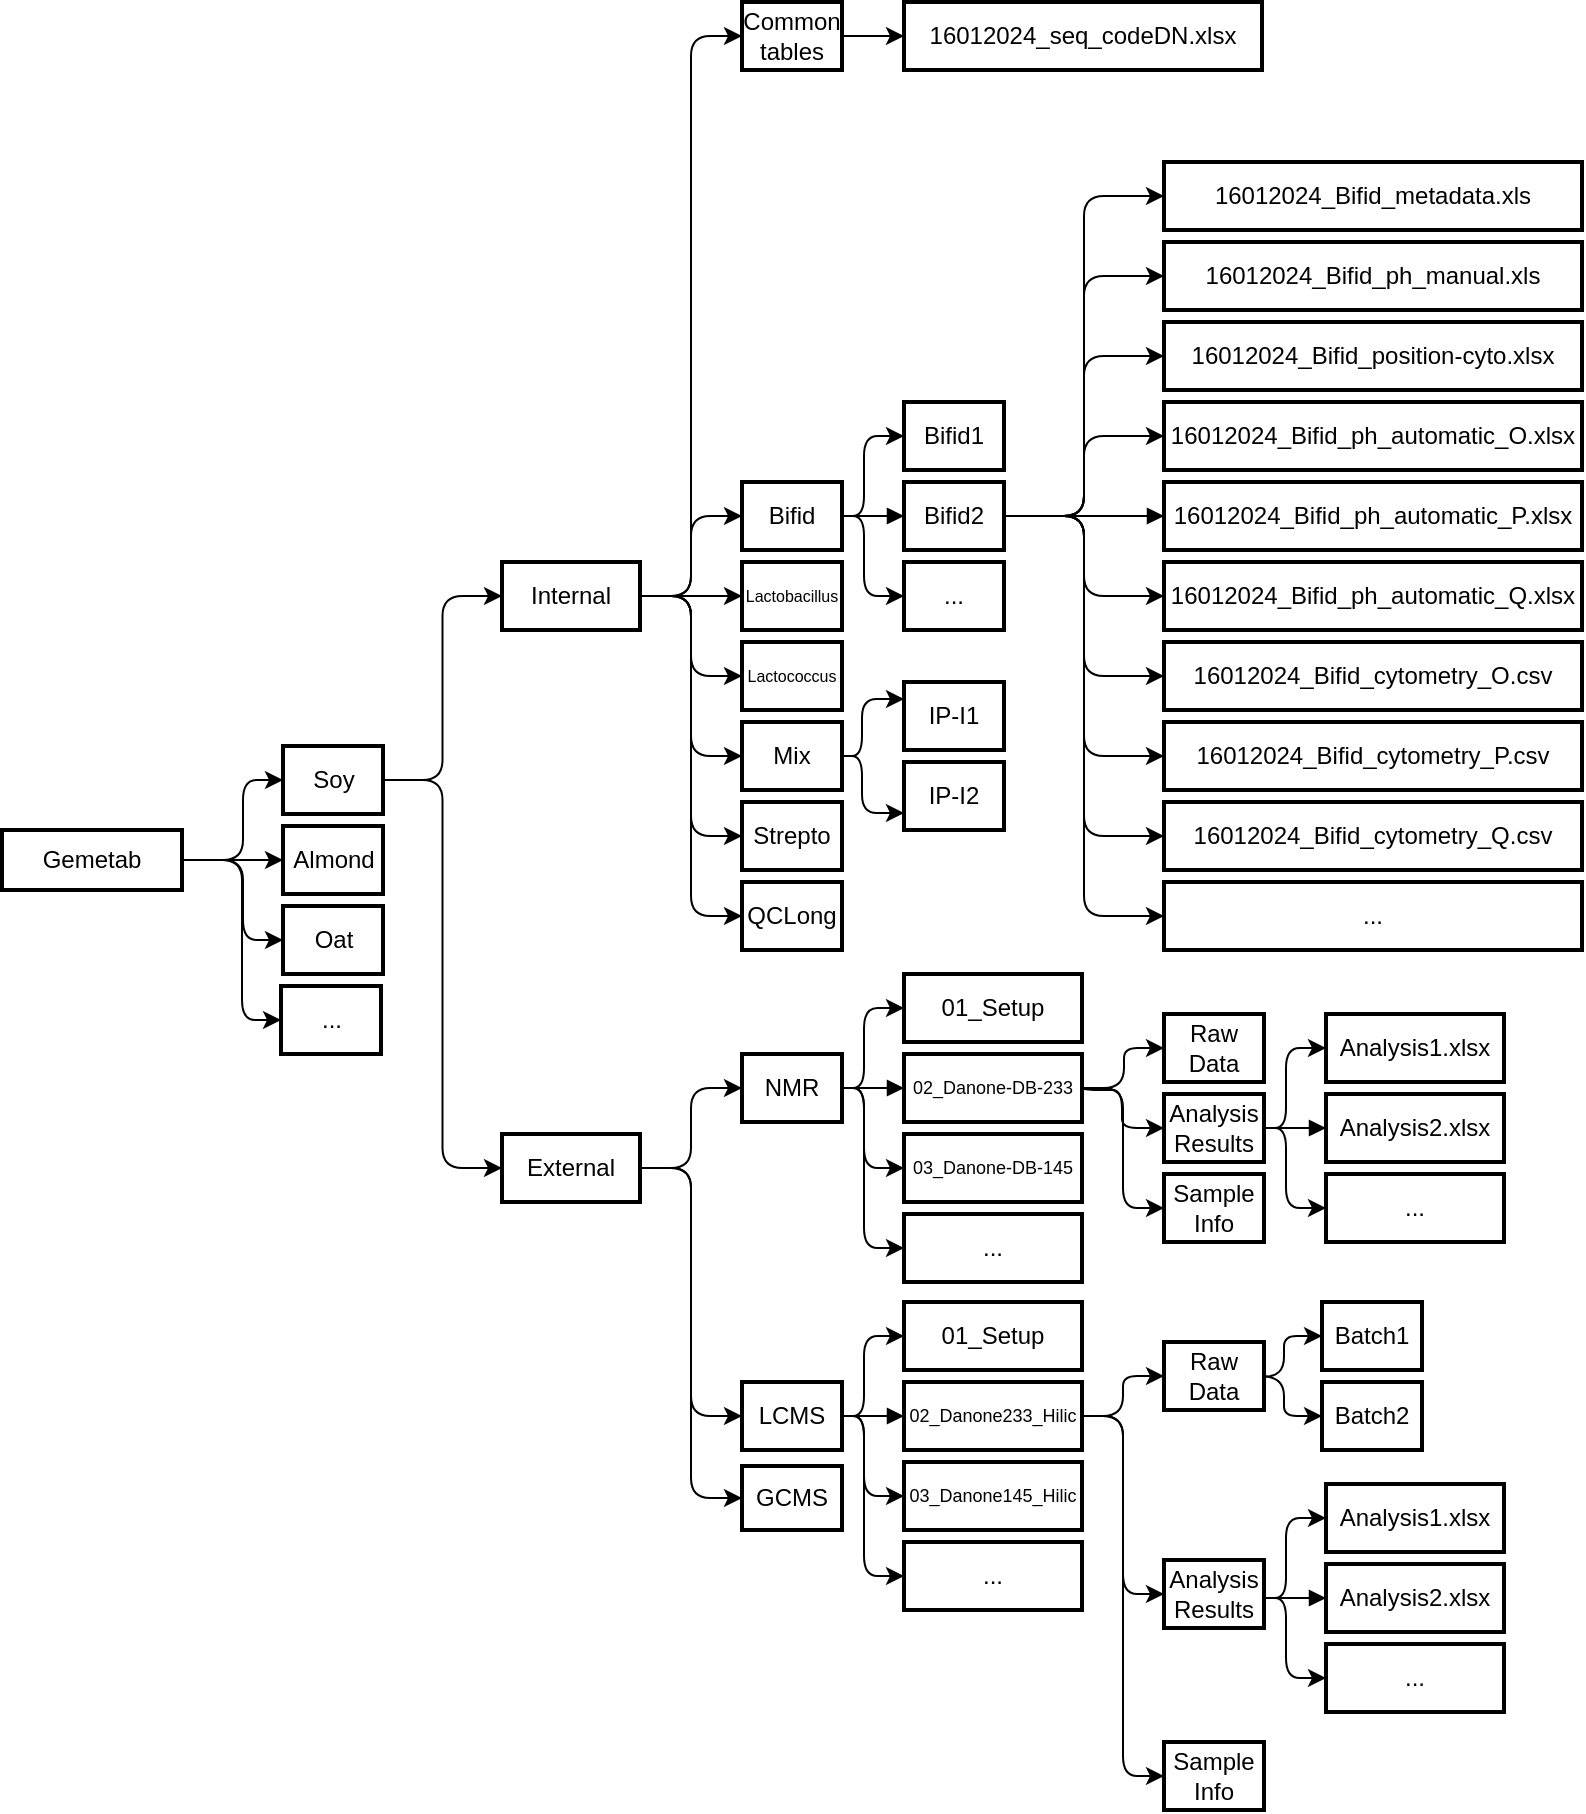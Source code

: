 <mxfile version="22.1.18" type="github">
  <diagram name="Page-1" id="PwfnWvD9wjche3ETHrIq">
    <mxGraphModel dx="2130" dy="1848" grid="1" gridSize="10" guides="1" tooltips="1" connect="1" arrows="1" fold="1" page="1" pageScale="1" pageWidth="827" pageHeight="1169" math="0" shadow="0">
      <root>
        <mxCell id="0" />
        <mxCell id="1" parent="0" />
        <mxCell id="RsjYX8GhMbYGZVRRr3Kg-16" style="edgeStyle=orthogonalEdgeStyle;rounded=1;orthogonalLoop=1;jettySize=auto;html=1;exitX=1;exitY=0.5;exitDx=0;exitDy=0;entryX=0;entryY=0.5;entryDx=0;entryDy=0;curved=0;" parent="1" source="6" target="3" edge="1">
          <mxGeometry relative="1" as="geometry" />
        </mxCell>
        <mxCell id="2" value="Gemetab" style="whiteSpace=wrap;strokeWidth=2;" parent="1" vertex="1">
          <mxGeometry x="-190" y="144" width="90" height="30" as="geometry" />
        </mxCell>
        <mxCell id="RsjYX8GhMbYGZVRRr3Kg-44" style="edgeStyle=orthogonalEdgeStyle;rounded=0;orthogonalLoop=1;jettySize=auto;html=1;exitX=1;exitY=0.5;exitDx=0;exitDy=0;entryX=0;entryY=0.5;entryDx=0;entryDy=0;" parent="1" target="RsjYX8GhMbYGZVRRr3Kg-18" edge="1">
          <mxGeometry relative="1" as="geometry">
            <mxPoint x="-80" y="159" as="sourcePoint" />
          </mxGeometry>
        </mxCell>
        <mxCell id="RsjYX8GhMbYGZVRRr3Kg-49" style="edgeStyle=orthogonalEdgeStyle;rounded=1;orthogonalLoop=1;jettySize=auto;html=1;entryX=0;entryY=0.5;entryDx=0;entryDy=0;curved=0;" parent="1" target="6" edge="1">
          <mxGeometry relative="1" as="geometry">
            <Array as="points">
              <mxPoint x="-69.5" y="159" />
              <mxPoint x="-69.5" y="119" />
            </Array>
            <mxPoint x="-100" y="159" as="sourcePoint" />
          </mxGeometry>
        </mxCell>
        <mxCell id="RsjYX8GhMbYGZVRRr3Kg-51" style="edgeStyle=orthogonalEdgeStyle;rounded=1;orthogonalLoop=1;jettySize=auto;html=1;entryX=0;entryY=0.5;entryDx=0;entryDy=0;curved=0;" parent="1" target="RsjYX8GhMbYGZVRRr3Kg-20" edge="1">
          <mxGeometry relative="1" as="geometry">
            <Array as="points">
              <mxPoint x="-69.5" y="159" />
              <mxPoint x="-69.5" y="199" />
            </Array>
            <mxPoint x="-100" y="159" as="sourcePoint" />
          </mxGeometry>
        </mxCell>
        <mxCell id="RsjYX8GhMbYGZVRRr3Kg-69" style="edgeStyle=orthogonalEdgeStyle;rounded=1;orthogonalLoop=1;jettySize=auto;html=1;exitX=1;exitY=0.5;exitDx=0;exitDy=0;entryX=0;entryY=0.5;entryDx=0;entryDy=0;curved=0;" parent="1" source="2" target="RsjYX8GhMbYGZVRRr3Kg-68" edge="1">
          <mxGeometry relative="1" as="geometry">
            <Array as="points">
              <mxPoint x="-70" y="159" />
              <mxPoint x="-70" y="239" />
            </Array>
            <mxPoint x="-80" y="159" as="sourcePoint" />
          </mxGeometry>
        </mxCell>
        <mxCell id="iCMz9JNVEekBgbVgnfSg-36" style="edgeStyle=orthogonalEdgeStyle;rounded=1;orthogonalLoop=1;jettySize=auto;html=1;exitX=1;exitY=0.5;exitDx=0;exitDy=0;entryX=0;entryY=0.5;entryDx=0;entryDy=0;curved=0;" parent="1" source="3" target="iCMz9JNVEekBgbVgnfSg-35" edge="1">
          <mxGeometry relative="1" as="geometry" />
        </mxCell>
        <mxCell id="iCMz9JNVEekBgbVgnfSg-37" style="edgeStyle=orthogonalEdgeStyle;rounded=1;orthogonalLoop=1;jettySize=auto;html=1;exitX=1;exitY=0.5;exitDx=0;exitDy=0;entryX=0;entryY=0.5;entryDx=0;entryDy=0;curved=0;" parent="1" source="3" target="RsjYX8GhMbYGZVRRr3Kg-28" edge="1">
          <mxGeometry relative="1" as="geometry" />
        </mxCell>
        <mxCell id="iCMz9JNVEekBgbVgnfSg-38" style="edgeStyle=orthogonalEdgeStyle;rounded=0;orthogonalLoop=1;jettySize=auto;html=1;exitX=1;exitY=0.5;exitDx=0;exitDy=0;entryX=0;entryY=0.5;entryDx=0;entryDy=0;" parent="1" source="3" target="RsjYX8GhMbYGZVRRr3Kg-30" edge="1">
          <mxGeometry relative="1" as="geometry" />
        </mxCell>
        <mxCell id="iCMz9JNVEekBgbVgnfSg-39" style="edgeStyle=orthogonalEdgeStyle;rounded=1;orthogonalLoop=1;jettySize=auto;html=1;exitX=1;exitY=0.5;exitDx=0;exitDy=0;entryX=0;entryY=0.5;entryDx=0;entryDy=0;curved=0;" parent="1" source="3" target="RsjYX8GhMbYGZVRRr3Kg-32" edge="1">
          <mxGeometry relative="1" as="geometry" />
        </mxCell>
        <mxCell id="iCMz9JNVEekBgbVgnfSg-40" style="edgeStyle=orthogonalEdgeStyle;rounded=1;orthogonalLoop=1;jettySize=auto;html=1;exitX=1;exitY=0.5;exitDx=0;exitDy=0;entryX=0;entryY=0.5;entryDx=0;entryDy=0;curved=0;" parent="1" source="3" target="RsjYX8GhMbYGZVRRr3Kg-65" edge="1">
          <mxGeometry relative="1" as="geometry" />
        </mxCell>
        <mxCell id="iCMz9JNVEekBgbVgnfSg-41" style="edgeStyle=orthogonalEdgeStyle;rounded=1;orthogonalLoop=1;jettySize=auto;html=1;exitX=1;exitY=0.5;exitDx=0;exitDy=0;entryX=0;entryY=0.5;entryDx=0;entryDy=0;curved=0;" parent="1" source="3" target="iCMz9JNVEekBgbVgnfSg-26" edge="1">
          <mxGeometry relative="1" as="geometry" />
        </mxCell>
        <mxCell id="iCMz9JNVEekBgbVgnfSg-91" style="edgeStyle=orthogonalEdgeStyle;rounded=1;orthogonalLoop=1;jettySize=auto;html=1;exitX=1;exitY=0.5;exitDx=0;exitDy=0;entryX=0;entryY=0.5;entryDx=0;entryDy=0;curved=0;" parent="1" source="3" target="iCMz9JNVEekBgbVgnfSg-90" edge="1">
          <mxGeometry relative="1" as="geometry" />
        </mxCell>
        <mxCell id="3" value="Internal" style="whiteSpace=wrap;strokeWidth=2;" parent="1" vertex="1">
          <mxGeometry x="60" y="10" width="69" height="34" as="geometry" />
        </mxCell>
        <mxCell id="iCMz9JNVEekBgbVgnfSg-42" style="edgeStyle=orthogonalEdgeStyle;rounded=1;orthogonalLoop=1;jettySize=auto;html=1;exitX=1;exitY=0.5;exitDx=0;exitDy=0;entryX=0;entryY=0.5;entryDx=0;entryDy=0;curved=0;" parent="1" source="5" target="RsjYX8GhMbYGZVRRr3Kg-22" edge="1">
          <mxGeometry relative="1" as="geometry" />
        </mxCell>
        <mxCell id="iCMz9JNVEekBgbVgnfSg-43" style="edgeStyle=orthogonalEdgeStyle;rounded=1;orthogonalLoop=1;jettySize=auto;html=1;exitX=1;exitY=0.5;exitDx=0;exitDy=0;entryX=0;entryY=0.5;entryDx=0;entryDy=0;curved=0;" parent="1" source="5" target="RsjYX8GhMbYGZVRRr3Kg-24" edge="1">
          <mxGeometry relative="1" as="geometry" />
        </mxCell>
        <mxCell id="iCMz9JNVEekBgbVgnfSg-44" style="edgeStyle=orthogonalEdgeStyle;rounded=1;orthogonalLoop=1;jettySize=auto;html=1;exitX=1;exitY=0.5;exitDx=0;exitDy=0;entryX=0;entryY=0.5;entryDx=0;entryDy=0;curved=0;" parent="1" source="5" target="RsjYX8GhMbYGZVRRr3Kg-26" edge="1">
          <mxGeometry relative="1" as="geometry" />
        </mxCell>
        <mxCell id="5" value="External" style="whiteSpace=wrap;strokeWidth=2;" parent="1" vertex="1">
          <mxGeometry x="60" y="296" width="69" height="34" as="geometry" />
        </mxCell>
        <mxCell id="6" value="Soy" style="whiteSpace=wrap;strokeWidth=2;" parent="1" vertex="1">
          <mxGeometry x="-49.5" y="102" width="50" height="34" as="geometry" />
        </mxCell>
        <mxCell id="RsjYX8GhMbYGZVRRr3Kg-18" value="Almond" style="whiteSpace=wrap;strokeWidth=2;" parent="1" vertex="1">
          <mxGeometry x="-49.5" y="142" width="50" height="34" as="geometry" />
        </mxCell>
        <mxCell id="RsjYX8GhMbYGZVRRr3Kg-20" value="Oat" style="whiteSpace=wrap;strokeWidth=2;" parent="1" vertex="1">
          <mxGeometry x="-49.5" y="182" width="50" height="34" as="geometry" />
        </mxCell>
        <mxCell id="RsjYX8GhMbYGZVRRr3Kg-60" style="edgeStyle=orthogonalEdgeStyle;rounded=1;orthogonalLoop=1;jettySize=auto;html=1;exitX=1;exitY=0.5;exitDx=0;exitDy=0;entryX=0;entryY=0.5;entryDx=0;entryDy=0;curved=0;" parent="1" source="RsjYX8GhMbYGZVRRr3Kg-22" target="RsjYX8GhMbYGZVRRr3Kg-34" edge="1">
          <mxGeometry relative="1" as="geometry">
            <Array as="points">
              <mxPoint x="241" y="273" />
              <mxPoint x="241" y="233" />
            </Array>
          </mxGeometry>
        </mxCell>
        <mxCell id="RsjYX8GhMbYGZVRRr3Kg-61" style="edgeStyle=orthogonalEdgeStyle;rounded=1;orthogonalLoop=1;jettySize=auto;html=1;exitX=1;exitY=0.5;exitDx=0;exitDy=0;entryX=0;entryY=0.5;entryDx=0;entryDy=0;curved=0;" parent="1" source="RsjYX8GhMbYGZVRRr3Kg-22" target="RsjYX8GhMbYGZVRRr3Kg-38" edge="1">
          <mxGeometry relative="1" as="geometry">
            <Array as="points">
              <mxPoint x="241" y="273" />
              <mxPoint x="241" y="313" />
            </Array>
          </mxGeometry>
        </mxCell>
        <mxCell id="RsjYX8GhMbYGZVRRr3Kg-70" style="edgeStyle=orthogonalEdgeStyle;rounded=1;orthogonalLoop=1;jettySize=auto;html=1;exitX=1;exitY=0.5;exitDx=0;exitDy=0;entryX=0;entryY=0.5;entryDx=0;entryDy=0;curved=0;" parent="1" source="RsjYX8GhMbYGZVRRr3Kg-22" target="RsjYX8GhMbYGZVRRr3Kg-67" edge="1">
          <mxGeometry relative="1" as="geometry">
            <Array as="points">
              <mxPoint x="241" y="273" />
              <mxPoint x="241" y="353" />
            </Array>
          </mxGeometry>
        </mxCell>
        <mxCell id="RsjYX8GhMbYGZVRRr3Kg-22" value="NMR" style="whiteSpace=wrap;strokeWidth=2;" parent="1" vertex="1">
          <mxGeometry x="180" y="256" width="50" height="34" as="geometry" />
        </mxCell>
        <mxCell id="RsjYX8GhMbYGZVRRr3Kg-24" value="LCMS" style="whiteSpace=wrap;strokeWidth=2;" parent="1" vertex="1">
          <mxGeometry x="180" y="420" width="50" height="34" as="geometry" />
        </mxCell>
        <mxCell id="RsjYX8GhMbYGZVRRr3Kg-26" value="GCMS" style="whiteSpace=wrap;strokeWidth=2;" parent="1" vertex="1">
          <mxGeometry x="180" y="462" width="50" height="32" as="geometry" />
        </mxCell>
        <mxCell id="RsjYX8GhMbYGZVRRr3Kg-86" style="edgeStyle=orthogonalEdgeStyle;rounded=1;orthogonalLoop=1;jettySize=auto;html=1;exitX=1;exitY=0.5;exitDx=0;exitDy=0;entryX=0;entryY=0.5;entryDx=0;entryDy=0;strokeColor=none;curved=0;" parent="1" target="RsjYX8GhMbYGZVRRr3Kg-81" edge="1">
          <mxGeometry relative="1" as="geometry">
            <mxPoint x="351" y="-13.0" as="sourcePoint" />
          </mxGeometry>
        </mxCell>
        <mxCell id="RsjYX8GhMbYGZVRRr3Kg-28" value="Bifid" style="whiteSpace=wrap;strokeWidth=2;" parent="1" vertex="1">
          <mxGeometry x="180" y="-30" width="50" height="34" as="geometry" />
        </mxCell>
        <mxCell id="RsjYX8GhMbYGZVRRr3Kg-30" value="Lactobacillus" style="whiteSpace=wrap;strokeWidth=2;fontSize=8;" parent="1" vertex="1">
          <mxGeometry x="180" y="10" width="50" height="34" as="geometry" />
        </mxCell>
        <mxCell id="RsjYX8GhMbYGZVRRr3Kg-32" value="Lactococcus" style="whiteSpace=wrap;strokeWidth=2;fontSize=8;" parent="1" vertex="1">
          <mxGeometry x="180" y="50" width="50" height="34" as="geometry" />
        </mxCell>
        <mxCell id="RsjYX8GhMbYGZVRRr3Kg-34" value="01_Setup" style="whiteSpace=wrap;strokeWidth=2;" parent="1" vertex="1">
          <mxGeometry x="261" y="216" width="89" height="34" as="geometry" />
        </mxCell>
        <mxCell id="RsjYX8GhMbYGZVRRr3Kg-42" value="" style="edgeStyle=orthogonalEdgeStyle;rounded=1;orthogonalLoop=1;jettySize=auto;html=1;curved=0;entryX=0;entryY=0.5;entryDx=0;entryDy=0;" parent="1" target="RsjYX8GhMbYGZVRRr3Kg-41" edge="1">
          <mxGeometry relative="1" as="geometry">
            <mxPoint x="351" y="273" as="sourcePoint" />
            <Array as="points">
              <mxPoint x="351" y="274" />
              <mxPoint x="370" y="274" />
              <mxPoint x="370" y="293" />
            </Array>
          </mxGeometry>
        </mxCell>
        <mxCell id="JgTD4qtHZGYAPHA2SBLt-7" style="edgeStyle=orthogonalEdgeStyle;rounded=1;orthogonalLoop=1;jettySize=auto;html=1;exitX=1;exitY=0.5;exitDx=0;exitDy=0;entryX=0;entryY=0.5;entryDx=0;entryDy=0;curved=0;" edge="1" parent="1" source="RsjYX8GhMbYGZVRRr3Kg-36" target="JgTD4qtHZGYAPHA2SBLt-6">
          <mxGeometry relative="1" as="geometry" />
        </mxCell>
        <mxCell id="RsjYX8GhMbYGZVRRr3Kg-36" value="02_Danone-DB-233" style="whiteSpace=wrap;strokeWidth=2;fontSize=9;" parent="1" vertex="1">
          <mxGeometry x="261" y="256" width="89" height="34" as="geometry" />
        </mxCell>
        <mxCell id="RsjYX8GhMbYGZVRRr3Kg-37" value="" style="curved=0;startArrow=none;endArrow=block;entryX=0;entryY=0.5;entryDx=0;entryDy=0;rounded=1;" parent="1" target="RsjYX8GhMbYGZVRRr3Kg-36" edge="1">
          <mxGeometry relative="1" as="geometry">
            <Array as="points" />
            <mxPoint x="231" y="273" as="sourcePoint" />
            <mxPoint x="271" y="283" as="targetPoint" />
          </mxGeometry>
        </mxCell>
        <mxCell id="RsjYX8GhMbYGZVRRr3Kg-38" value="03_Danone-DB-145" style="whiteSpace=wrap;strokeWidth=2;fontSize=9;" parent="1" vertex="1">
          <mxGeometry x="261" y="296" width="89" height="34" as="geometry" />
        </mxCell>
        <mxCell id="RsjYX8GhMbYGZVRRr3Kg-40" value="Raw Data" style="whiteSpace=wrap;strokeWidth=2;" parent="1" vertex="1">
          <mxGeometry x="391" y="236" width="50" height="34" as="geometry" />
        </mxCell>
        <mxCell id="RsjYX8GhMbYGZVRRr3Kg-41" value="Analysis Results" style="whiteSpace=wrap;strokeWidth=2;" parent="1" vertex="1">
          <mxGeometry x="391" y="276" width="50" height="34" as="geometry" />
        </mxCell>
        <mxCell id="RsjYX8GhMbYGZVRRr3Kg-43" value="" style="edgeStyle=orthogonalEdgeStyle;rounded=1;orthogonalLoop=1;jettySize=auto;html=1;exitX=1;exitY=0.5;exitDx=0;exitDy=0;entryX=0;entryY=0.5;entryDx=0;entryDy=0;curved=0;" parent="1" target="RsjYX8GhMbYGZVRRr3Kg-40" edge="1">
          <mxGeometry relative="1" as="geometry">
            <mxPoint x="351" y="273" as="sourcePoint" />
            <mxPoint x="391" y="303" as="targetPoint" />
            <Array as="points">
              <mxPoint x="371" y="273" />
              <mxPoint x="371" y="253" />
            </Array>
          </mxGeometry>
        </mxCell>
        <mxCell id="iCMz9JNVEekBgbVgnfSg-29" style="edgeStyle=orthogonalEdgeStyle;rounded=1;orthogonalLoop=1;jettySize=auto;html=1;exitX=1;exitY=0.5;exitDx=0;exitDy=0;entryX=0;entryY=0.25;entryDx=0;entryDy=0;curved=0;" parent="1" source="RsjYX8GhMbYGZVRRr3Kg-65" target="iCMz9JNVEekBgbVgnfSg-23" edge="1">
          <mxGeometry relative="1" as="geometry">
            <Array as="points">
              <mxPoint x="240" y="107" />
              <mxPoint x="240" y="78" />
            </Array>
          </mxGeometry>
        </mxCell>
        <mxCell id="iCMz9JNVEekBgbVgnfSg-30" style="edgeStyle=orthogonalEdgeStyle;rounded=1;orthogonalLoop=1;jettySize=auto;html=1;exitX=1;exitY=0.5;exitDx=0;exitDy=0;entryX=0;entryY=0.75;entryDx=0;entryDy=0;curved=0;" parent="1" source="RsjYX8GhMbYGZVRRr3Kg-65" target="iCMz9JNVEekBgbVgnfSg-24" edge="1">
          <mxGeometry relative="1" as="geometry">
            <Array as="points">
              <mxPoint x="240" y="107" />
              <mxPoint x="240" y="136" />
            </Array>
          </mxGeometry>
        </mxCell>
        <mxCell id="RsjYX8GhMbYGZVRRr3Kg-65" value="Mix" style="whiteSpace=wrap;strokeWidth=2;" parent="1" vertex="1">
          <mxGeometry x="180" y="90" width="50" height="34" as="geometry" />
        </mxCell>
        <mxCell id="RsjYX8GhMbYGZVRRr3Kg-67" value="..." style="whiteSpace=wrap;strokeWidth=2;" parent="1" vertex="1">
          <mxGeometry x="261" y="336" width="89" height="34" as="geometry" />
        </mxCell>
        <mxCell id="RsjYX8GhMbYGZVRRr3Kg-68" value="..." style="whiteSpace=wrap;strokeWidth=2;" parent="1" vertex="1">
          <mxGeometry x="-50.5" y="222" width="50" height="34" as="geometry" />
        </mxCell>
        <mxCell id="RsjYX8GhMbYGZVRRr3Kg-74" value="16012024_Bifid_ph_automatic_O.xlsx" style="whiteSpace=wrap;strokeWidth=2;" parent="1" vertex="1">
          <mxGeometry x="391" y="-70" width="209" height="34" as="geometry" />
        </mxCell>
        <mxCell id="RsjYX8GhMbYGZVRRr3Kg-75" value="16012024_Bifid_ph_automatic_P.xlsx" style="whiteSpace=wrap;strokeWidth=2;" parent="1" vertex="1">
          <mxGeometry x="391" y="-30" width="209" height="34" as="geometry" />
        </mxCell>
        <mxCell id="RsjYX8GhMbYGZVRRr3Kg-76" value="" style="curved=0;startArrow=none;endArrow=block;entryX=0;entryY=0.5;entryDx=0;entryDy=0;rounded=1;exitX=1;exitY=0.5;exitDx=0;exitDy=0;" parent="1" source="iCMz9JNVEekBgbVgnfSg-9" target="RsjYX8GhMbYGZVRRr3Kg-75" edge="1">
          <mxGeometry relative="1" as="geometry">
            <Array as="points" />
            <mxPoint x="351" y="-13" as="sourcePoint" />
            <mxPoint x="391" y="-3" as="targetPoint" />
          </mxGeometry>
        </mxCell>
        <mxCell id="RsjYX8GhMbYGZVRRr3Kg-77" value="16012024_Bifid_ph_automatic_Q.xlsx" style="whiteSpace=wrap;strokeWidth=2;" parent="1" vertex="1">
          <mxGeometry x="391" y="10" width="209" height="34" as="geometry" />
        </mxCell>
        <mxCell id="RsjYX8GhMbYGZVRRr3Kg-78" value="16012024_Bifid_cytometry_O.csv" style="whiteSpace=wrap;strokeWidth=2;" parent="1" vertex="1">
          <mxGeometry x="391" y="50" width="209" height="34" as="geometry" />
        </mxCell>
        <mxCell id="RsjYX8GhMbYGZVRRr3Kg-79" value="16012024_Bifid_ph_manual.xls" style="whiteSpace=wrap;strokeWidth=2;" parent="1" vertex="1">
          <mxGeometry x="391" y="-150" width="209" height="34" as="geometry" />
        </mxCell>
        <mxCell id="RsjYX8GhMbYGZVRRr3Kg-80" value="16012024_seq_codeDN.xlsx" style="whiteSpace=wrap;strokeWidth=2;" parent="1" vertex="1">
          <mxGeometry x="261" y="-270" width="179" height="34" as="geometry" />
        </mxCell>
        <mxCell id="RsjYX8GhMbYGZVRRr3Kg-81" value="16012024_Bifid_position-cyto.xlsx" style="whiteSpace=wrap;strokeWidth=2;" parent="1" vertex="1">
          <mxGeometry x="391" y="-110" width="209" height="34" as="geometry" />
        </mxCell>
        <mxCell id="RsjYX8GhMbYGZVRRr3Kg-82" value="16012024_Bifid_cytometry_Q.csv" style="whiteSpace=wrap;strokeWidth=2;" parent="1" vertex="1">
          <mxGeometry x="391" y="130" width="209" height="34" as="geometry" />
        </mxCell>
        <mxCell id="RsjYX8GhMbYGZVRRr3Kg-83" value="16012024_Bifid_cytometry_P.csv" style="whiteSpace=wrap;strokeWidth=2;" parent="1" vertex="1">
          <mxGeometry x="391" y="90" width="209" height="34" as="geometry" />
        </mxCell>
        <mxCell id="RsjYX8GhMbYGZVRRr3Kg-90" value="16012024_Bifid_metadata.xls" style="whiteSpace=wrap;strokeWidth=2;" parent="1" vertex="1">
          <mxGeometry x="391" y="-190" width="209" height="34" as="geometry" />
        </mxCell>
        <mxCell id="RsjYX8GhMbYGZVRRr3Kg-91" value="..." style="whiteSpace=wrap;strokeWidth=2;" parent="1" vertex="1">
          <mxGeometry x="391" y="170" width="209" height="34" as="geometry" />
        </mxCell>
        <mxCell id="iCMz9JNVEekBgbVgnfSg-6" style="edgeStyle=orthogonalEdgeStyle;rounded=1;orthogonalLoop=1;jettySize=auto;html=1;exitX=1;exitY=0.5;exitDx=0;exitDy=0;entryX=0;entryY=0.5;entryDx=0;entryDy=0;curved=0;" parent="1" target="iCMz9JNVEekBgbVgnfSg-8" edge="1">
          <mxGeometry relative="1" as="geometry">
            <mxPoint x="230" y="-13" as="sourcePoint" />
            <Array as="points">
              <mxPoint x="241" y="-13" />
              <mxPoint x="241" y="-53" />
            </Array>
          </mxGeometry>
        </mxCell>
        <mxCell id="iCMz9JNVEekBgbVgnfSg-7" style="edgeStyle=orthogonalEdgeStyle;rounded=1;orthogonalLoop=1;jettySize=auto;html=1;exitX=1;exitY=0.5;exitDx=0;exitDy=0;entryX=0;entryY=0.5;entryDx=0;entryDy=0;curved=0;" parent="1" target="iCMz9JNVEekBgbVgnfSg-11" edge="1">
          <mxGeometry relative="1" as="geometry">
            <mxPoint x="230" y="-13" as="sourcePoint" />
            <Array as="points">
              <mxPoint x="241" y="-13" />
              <mxPoint x="241" y="27" />
            </Array>
          </mxGeometry>
        </mxCell>
        <mxCell id="iCMz9JNVEekBgbVgnfSg-8" value="Bifid1" style="whiteSpace=wrap;strokeWidth=2;" parent="1" vertex="1">
          <mxGeometry x="261" y="-70" width="50" height="34" as="geometry" />
        </mxCell>
        <mxCell id="iCMz9JNVEekBgbVgnfSg-76" style="edgeStyle=orthogonalEdgeStyle;rounded=1;orthogonalLoop=1;jettySize=auto;html=1;exitX=1;exitY=0.5;exitDx=0;exitDy=0;entryX=0;entryY=0.5;entryDx=0;entryDy=0;curved=0;" parent="1" source="iCMz9JNVEekBgbVgnfSg-9" target="RsjYX8GhMbYGZVRRr3Kg-79" edge="1">
          <mxGeometry relative="1" as="geometry" />
        </mxCell>
        <mxCell id="iCMz9JNVEekBgbVgnfSg-77" style="edgeStyle=orthogonalEdgeStyle;rounded=1;orthogonalLoop=1;jettySize=auto;html=1;exitX=1;exitY=0.5;exitDx=0;exitDy=0;entryX=0;entryY=0.5;entryDx=0;entryDy=0;curved=0;" parent="1" source="iCMz9JNVEekBgbVgnfSg-9" target="RsjYX8GhMbYGZVRRr3Kg-90" edge="1">
          <mxGeometry relative="1" as="geometry" />
        </mxCell>
        <mxCell id="iCMz9JNVEekBgbVgnfSg-80" style="edgeStyle=orthogonalEdgeStyle;rounded=1;orthogonalLoop=1;jettySize=auto;html=1;exitX=1;exitY=0.5;exitDx=0;exitDy=0;entryX=0;entryY=0.5;entryDx=0;entryDy=0;curved=0;" parent="1" source="iCMz9JNVEekBgbVgnfSg-9" target="RsjYX8GhMbYGZVRRr3Kg-74" edge="1">
          <mxGeometry relative="1" as="geometry" />
        </mxCell>
        <mxCell id="iCMz9JNVEekBgbVgnfSg-81" style="edgeStyle=orthogonalEdgeStyle;rounded=1;orthogonalLoop=1;jettySize=auto;html=1;exitX=1;exitY=0.5;exitDx=0;exitDy=0;entryX=0;entryY=0.5;entryDx=0;entryDy=0;curved=0;" parent="1" source="iCMz9JNVEekBgbVgnfSg-9" target="RsjYX8GhMbYGZVRRr3Kg-77" edge="1">
          <mxGeometry relative="1" as="geometry" />
        </mxCell>
        <mxCell id="iCMz9JNVEekBgbVgnfSg-82" style="edgeStyle=orthogonalEdgeStyle;rounded=1;orthogonalLoop=1;jettySize=auto;html=1;exitX=1;exitY=0.5;exitDx=0;exitDy=0;entryX=0;entryY=0.5;entryDx=0;entryDy=0;curved=0;" parent="1" source="iCMz9JNVEekBgbVgnfSg-9" target="RsjYX8GhMbYGZVRRr3Kg-78" edge="1">
          <mxGeometry relative="1" as="geometry" />
        </mxCell>
        <mxCell id="iCMz9JNVEekBgbVgnfSg-83" style="edgeStyle=orthogonalEdgeStyle;rounded=1;orthogonalLoop=1;jettySize=auto;html=1;exitX=1;exitY=0.5;exitDx=0;exitDy=0;entryX=0;entryY=0.5;entryDx=0;entryDy=0;curved=0;" parent="1" source="iCMz9JNVEekBgbVgnfSg-9" target="RsjYX8GhMbYGZVRRr3Kg-83" edge="1">
          <mxGeometry relative="1" as="geometry" />
        </mxCell>
        <mxCell id="iCMz9JNVEekBgbVgnfSg-84" style="edgeStyle=orthogonalEdgeStyle;rounded=1;orthogonalLoop=1;jettySize=auto;html=1;exitX=1;exitY=0.5;exitDx=0;exitDy=0;entryX=0;entryY=0.5;entryDx=0;entryDy=0;curved=0;" parent="1" source="iCMz9JNVEekBgbVgnfSg-9" target="RsjYX8GhMbYGZVRRr3Kg-82" edge="1">
          <mxGeometry relative="1" as="geometry" />
        </mxCell>
        <mxCell id="iCMz9JNVEekBgbVgnfSg-85" style="edgeStyle=orthogonalEdgeStyle;rounded=1;orthogonalLoop=1;jettySize=auto;html=1;exitX=1;exitY=0.5;exitDx=0;exitDy=0;entryX=0;entryY=0.5;entryDx=0;entryDy=0;curved=0;" parent="1" source="iCMz9JNVEekBgbVgnfSg-9" target="RsjYX8GhMbYGZVRRr3Kg-91" edge="1">
          <mxGeometry relative="1" as="geometry" />
        </mxCell>
        <mxCell id="iCMz9JNVEekBgbVgnfSg-9" value="Bifid2" style="whiteSpace=wrap;strokeWidth=2;" parent="1" vertex="1">
          <mxGeometry x="261" y="-30" width="50" height="34" as="geometry" />
        </mxCell>
        <mxCell id="iCMz9JNVEekBgbVgnfSg-10" value="" style="curved=0;startArrow=none;endArrow=block;entryX=0;entryY=0.5;entryDx=0;entryDy=0;rounded=1;" parent="1" target="iCMz9JNVEekBgbVgnfSg-9" edge="1">
          <mxGeometry relative="1" as="geometry">
            <Array as="points" />
            <mxPoint x="231" y="-13" as="sourcePoint" />
            <mxPoint x="271" y="-3" as="targetPoint" />
          </mxGeometry>
        </mxCell>
        <mxCell id="iCMz9JNVEekBgbVgnfSg-11" value="..." style="whiteSpace=wrap;strokeWidth=2;" parent="1" vertex="1">
          <mxGeometry x="261" y="10" width="50" height="34" as="geometry" />
        </mxCell>
        <mxCell id="iCMz9JNVEekBgbVgnfSg-12" style="edgeStyle=orthogonalEdgeStyle;rounded=1;orthogonalLoop=1;jettySize=auto;html=1;exitX=1;exitY=0.5;exitDx=0;exitDy=0;entryX=0;entryY=0.5;entryDx=0;entryDy=0;curved=0;" parent="1" target="iCMz9JNVEekBgbVgnfSg-14" edge="1">
          <mxGeometry relative="1" as="geometry">
            <mxPoint x="441" y="293" as="sourcePoint" />
            <Array as="points">
              <mxPoint x="452" y="293" />
              <mxPoint x="452" y="253" />
            </Array>
          </mxGeometry>
        </mxCell>
        <mxCell id="iCMz9JNVEekBgbVgnfSg-13" style="edgeStyle=orthogonalEdgeStyle;rounded=1;orthogonalLoop=1;jettySize=auto;html=1;exitX=1;exitY=0.5;exitDx=0;exitDy=0;entryX=0;entryY=0.5;entryDx=0;entryDy=0;curved=0;" parent="1" target="iCMz9JNVEekBgbVgnfSg-17" edge="1">
          <mxGeometry relative="1" as="geometry">
            <mxPoint x="441" y="293" as="sourcePoint" />
            <Array as="points">
              <mxPoint x="452" y="293" />
              <mxPoint x="452" y="333" />
            </Array>
          </mxGeometry>
        </mxCell>
        <mxCell id="iCMz9JNVEekBgbVgnfSg-14" value="Analysis1.xlsx" style="whiteSpace=wrap;strokeWidth=2;" parent="1" vertex="1">
          <mxGeometry x="472" y="236" width="89" height="34" as="geometry" />
        </mxCell>
        <mxCell id="iCMz9JNVEekBgbVgnfSg-15" value="Analysis2.xlsx" style="whiteSpace=wrap;strokeWidth=2;" parent="1" vertex="1">
          <mxGeometry x="472" y="276" width="89" height="34" as="geometry" />
        </mxCell>
        <mxCell id="iCMz9JNVEekBgbVgnfSg-16" value="" style="curved=0;startArrow=none;endArrow=block;entryX=0;entryY=0.5;entryDx=0;entryDy=0;rounded=1;" parent="1" target="iCMz9JNVEekBgbVgnfSg-15" edge="1">
          <mxGeometry relative="1" as="geometry">
            <Array as="points" />
            <mxPoint x="442" y="293" as="sourcePoint" />
            <mxPoint x="482" y="303" as="targetPoint" />
          </mxGeometry>
        </mxCell>
        <mxCell id="iCMz9JNVEekBgbVgnfSg-17" value="..." style="whiteSpace=wrap;strokeWidth=2;" parent="1" vertex="1">
          <mxGeometry x="472" y="316" width="89" height="34" as="geometry" />
        </mxCell>
        <mxCell id="iCMz9JNVEekBgbVgnfSg-23" value="IP-I1" style="whiteSpace=wrap;strokeWidth=2;" parent="1" vertex="1">
          <mxGeometry x="261" y="70" width="50" height="34" as="geometry" />
        </mxCell>
        <mxCell id="iCMz9JNVEekBgbVgnfSg-24" value="IP-I2" style="whiteSpace=wrap;strokeWidth=2;" parent="1" vertex="1">
          <mxGeometry x="261" y="110" width="50" height="34" as="geometry" />
        </mxCell>
        <mxCell id="iCMz9JNVEekBgbVgnfSg-26" value="QCLong" style="whiteSpace=wrap;strokeWidth=2;" parent="1" vertex="1">
          <mxGeometry x="180" y="170" width="50" height="34" as="geometry" />
        </mxCell>
        <mxCell id="iCMz9JNVEekBgbVgnfSg-33" style="edgeStyle=orthogonalEdgeStyle;rounded=1;orthogonalLoop=1;jettySize=auto;html=1;exitX=1;exitY=0.5;exitDx=0;exitDy=0;curved=0;entryX=0;entryY=0.5;entryDx=0;entryDy=0;" parent="1" source="6" target="5" edge="1">
          <mxGeometry relative="1" as="geometry">
            <mxPoint x="11" y="129" as="sourcePoint" />
            <mxPoint x="90" y="258" as="targetPoint" />
          </mxGeometry>
        </mxCell>
        <mxCell id="iCMz9JNVEekBgbVgnfSg-35" value="Strepto" style="whiteSpace=wrap;strokeWidth=2;fontSize=12;" parent="1" vertex="1">
          <mxGeometry x="180" y="130" width="50" height="34" as="geometry" />
        </mxCell>
        <mxCell id="iCMz9JNVEekBgbVgnfSg-45" style="edgeStyle=orthogonalEdgeStyle;rounded=1;orthogonalLoop=1;jettySize=auto;html=1;exitX=1;exitY=0.5;exitDx=0;exitDy=0;entryX=0;entryY=0.5;entryDx=0;entryDy=0;curved=0;" parent="1" target="iCMz9JNVEekBgbVgnfSg-48" edge="1">
          <mxGeometry relative="1" as="geometry">
            <Array as="points">
              <mxPoint x="241" y="437" />
              <mxPoint x="241" y="397" />
            </Array>
            <mxPoint x="230" y="437" as="sourcePoint" />
          </mxGeometry>
        </mxCell>
        <mxCell id="iCMz9JNVEekBgbVgnfSg-46" style="edgeStyle=orthogonalEdgeStyle;rounded=1;orthogonalLoop=1;jettySize=auto;html=1;exitX=1;exitY=0.5;exitDx=0;exitDy=0;entryX=0;entryY=0.5;entryDx=0;entryDy=0;curved=0;" parent="1" target="iCMz9JNVEekBgbVgnfSg-51" edge="1">
          <mxGeometry relative="1" as="geometry">
            <Array as="points">
              <mxPoint x="241" y="437" />
              <mxPoint x="241" y="477" />
            </Array>
            <mxPoint x="230" y="437" as="sourcePoint" />
          </mxGeometry>
        </mxCell>
        <mxCell id="iCMz9JNVEekBgbVgnfSg-47" style="edgeStyle=orthogonalEdgeStyle;rounded=1;orthogonalLoop=1;jettySize=auto;html=1;exitX=1;exitY=0.5;exitDx=0;exitDy=0;entryX=0;entryY=0.5;entryDx=0;entryDy=0;curved=0;" parent="1" target="iCMz9JNVEekBgbVgnfSg-52" edge="1">
          <mxGeometry relative="1" as="geometry">
            <Array as="points">
              <mxPoint x="241" y="437" />
              <mxPoint x="241" y="517" />
            </Array>
            <mxPoint x="230" y="437" as="sourcePoint" />
          </mxGeometry>
        </mxCell>
        <mxCell id="iCMz9JNVEekBgbVgnfSg-48" value="01_Setup" style="whiteSpace=wrap;strokeWidth=2;" parent="1" vertex="1">
          <mxGeometry x="261" y="380" width="89" height="34" as="geometry" />
        </mxCell>
        <mxCell id="iCMz9JNVEekBgbVgnfSg-59" style="edgeStyle=orthogonalEdgeStyle;rounded=1;orthogonalLoop=1;jettySize=auto;html=1;exitX=1;exitY=0.5;exitDx=0;exitDy=0;entryX=0;entryY=0.5;entryDx=0;entryDy=0;curved=0;" parent="1" target="iCMz9JNVEekBgbVgnfSg-53" edge="1">
          <mxGeometry relative="1" as="geometry">
            <mxPoint x="430.0" y="417" as="sourcePoint" />
          </mxGeometry>
        </mxCell>
        <mxCell id="iCMz9JNVEekBgbVgnfSg-60" style="edgeStyle=orthogonalEdgeStyle;rounded=1;orthogonalLoop=1;jettySize=auto;html=1;exitX=1;exitY=0.5;exitDx=0;exitDy=0;entryX=0;entryY=0.5;entryDx=0;entryDy=0;curved=0;" parent="1" target="iCMz9JNVEekBgbVgnfSg-54" edge="1">
          <mxGeometry relative="1" as="geometry">
            <mxPoint x="430.0" y="417" as="sourcePoint" />
          </mxGeometry>
        </mxCell>
        <mxCell id="iCMz9JNVEekBgbVgnfSg-86" style="edgeStyle=orthogonalEdgeStyle;rounded=1;orthogonalLoop=1;jettySize=auto;html=1;exitX=1;exitY=0.5;exitDx=0;exitDy=0;entryX=0;entryY=0.5;entryDx=0;entryDy=0;curved=0;" parent="1" source="iCMz9JNVEekBgbVgnfSg-49" target="iCMz9JNVEekBgbVgnfSg-66" edge="1">
          <mxGeometry relative="1" as="geometry" />
        </mxCell>
        <mxCell id="iCMz9JNVEekBgbVgnfSg-87" style="edgeStyle=orthogonalEdgeStyle;rounded=1;orthogonalLoop=1;jettySize=auto;html=1;exitX=1;exitY=0.5;exitDx=0;exitDy=0;entryX=0;entryY=0.5;entryDx=0;entryDy=0;curved=0;" parent="1" source="iCMz9JNVEekBgbVgnfSg-49" target="iCMz9JNVEekBgbVgnfSg-67" edge="1">
          <mxGeometry relative="1" as="geometry" />
        </mxCell>
        <mxCell id="JgTD4qtHZGYAPHA2SBLt-9" style="edgeStyle=orthogonalEdgeStyle;rounded=1;orthogonalLoop=1;jettySize=auto;html=1;exitX=1;exitY=0.5;exitDx=0;exitDy=0;entryX=0;entryY=0.5;entryDx=0;entryDy=0;curved=0;" edge="1" parent="1" source="iCMz9JNVEekBgbVgnfSg-49" target="JgTD4qtHZGYAPHA2SBLt-8">
          <mxGeometry relative="1" as="geometry" />
        </mxCell>
        <mxCell id="iCMz9JNVEekBgbVgnfSg-49" value="02_Danone233_Hilic" style="whiteSpace=wrap;strokeWidth=2;fontSize=9;" parent="1" vertex="1">
          <mxGeometry x="261" y="420" width="89" height="34" as="geometry" />
        </mxCell>
        <mxCell id="iCMz9JNVEekBgbVgnfSg-50" value="" style="curved=0;startArrow=none;endArrow=block;entryX=0;entryY=0.5;entryDx=0;entryDy=0;rounded=1;" parent="1" target="iCMz9JNVEekBgbVgnfSg-49" edge="1">
          <mxGeometry relative="1" as="geometry">
            <Array as="points" />
            <mxPoint x="231" y="437" as="sourcePoint" />
            <mxPoint x="271" y="447" as="targetPoint" />
          </mxGeometry>
        </mxCell>
        <mxCell id="iCMz9JNVEekBgbVgnfSg-51" value="03_Danone145_Hilic" style="whiteSpace=wrap;strokeWidth=2;fontSize=9;" parent="1" vertex="1">
          <mxGeometry x="261" y="460" width="89" height="34" as="geometry" />
        </mxCell>
        <mxCell id="iCMz9JNVEekBgbVgnfSg-52" value="..." style="whiteSpace=wrap;strokeWidth=2;" parent="1" vertex="1">
          <mxGeometry x="261" y="500" width="89" height="34" as="geometry" />
        </mxCell>
        <mxCell id="iCMz9JNVEekBgbVgnfSg-53" value="Batch1" style="whiteSpace=wrap;strokeWidth=2;" parent="1" vertex="1">
          <mxGeometry x="470" y="380" width="50" height="34" as="geometry" />
        </mxCell>
        <mxCell id="iCMz9JNVEekBgbVgnfSg-54" value="Batch2" style="whiteSpace=wrap;strokeWidth=2;" parent="1" vertex="1">
          <mxGeometry x="470" y="420" width="50" height="34" as="geometry" />
        </mxCell>
        <mxCell id="iCMz9JNVEekBgbVgnfSg-66" value="Raw Data" style="whiteSpace=wrap;strokeWidth=2;" parent="1" vertex="1">
          <mxGeometry x="391" y="400" width="50" height="34" as="geometry" />
        </mxCell>
        <mxCell id="iCMz9JNVEekBgbVgnfSg-67" value="Analysis Results" style="whiteSpace=wrap;strokeWidth=2;" parent="1" vertex="1">
          <mxGeometry x="391" y="509" width="50" height="34" as="geometry" />
        </mxCell>
        <mxCell id="iCMz9JNVEekBgbVgnfSg-69" style="edgeStyle=orthogonalEdgeStyle;rounded=1;orthogonalLoop=1;jettySize=auto;html=1;exitX=1;exitY=0.5;exitDx=0;exitDy=0;entryX=0;entryY=0.5;entryDx=0;entryDy=0;curved=0;" parent="1" target="iCMz9JNVEekBgbVgnfSg-71" edge="1">
          <mxGeometry relative="1" as="geometry">
            <mxPoint x="441" y="528" as="sourcePoint" />
            <Array as="points">
              <mxPoint x="452" y="528" />
              <mxPoint x="452" y="488" />
            </Array>
          </mxGeometry>
        </mxCell>
        <mxCell id="iCMz9JNVEekBgbVgnfSg-70" style="edgeStyle=orthogonalEdgeStyle;rounded=1;orthogonalLoop=1;jettySize=auto;html=1;exitX=1;exitY=0.5;exitDx=0;exitDy=0;entryX=0;entryY=0.5;entryDx=0;entryDy=0;curved=0;" parent="1" target="iCMz9JNVEekBgbVgnfSg-74" edge="1">
          <mxGeometry relative="1" as="geometry">
            <mxPoint x="441" y="528" as="sourcePoint" />
            <Array as="points">
              <mxPoint x="452" y="528" />
              <mxPoint x="452" y="568" />
            </Array>
          </mxGeometry>
        </mxCell>
        <mxCell id="iCMz9JNVEekBgbVgnfSg-71" value="Analysis1.xlsx" style="whiteSpace=wrap;strokeWidth=2;" parent="1" vertex="1">
          <mxGeometry x="472" y="471" width="89" height="34" as="geometry" />
        </mxCell>
        <mxCell id="iCMz9JNVEekBgbVgnfSg-72" value="Analysis2.xlsx" style="whiteSpace=wrap;strokeWidth=2;" parent="1" vertex="1">
          <mxGeometry x="472" y="511" width="89" height="34" as="geometry" />
        </mxCell>
        <mxCell id="iCMz9JNVEekBgbVgnfSg-73" value="" style="curved=0;startArrow=none;endArrow=block;entryX=0;entryY=0.5;entryDx=0;entryDy=0;rounded=1;" parent="1" target="iCMz9JNVEekBgbVgnfSg-72" edge="1">
          <mxGeometry relative="1" as="geometry">
            <Array as="points" />
            <mxPoint x="442" y="528" as="sourcePoint" />
            <mxPoint x="482" y="538" as="targetPoint" />
          </mxGeometry>
        </mxCell>
        <mxCell id="iCMz9JNVEekBgbVgnfSg-74" value="..." style="whiteSpace=wrap;strokeWidth=2;" parent="1" vertex="1">
          <mxGeometry x="472" y="551" width="89" height="34" as="geometry" />
        </mxCell>
        <mxCell id="iCMz9JNVEekBgbVgnfSg-79" style="edgeStyle=orthogonalEdgeStyle;rounded=1;orthogonalLoop=1;jettySize=auto;html=1;exitX=1;exitY=0.5;exitDx=0;exitDy=0;entryX=0;entryY=0.5;entryDx=0;entryDy=0;curved=0;" parent="1" source="iCMz9JNVEekBgbVgnfSg-9" target="RsjYX8GhMbYGZVRRr3Kg-81" edge="1">
          <mxGeometry relative="1" as="geometry" />
        </mxCell>
        <mxCell id="iCMz9JNVEekBgbVgnfSg-92" style="edgeStyle=orthogonalEdgeStyle;rounded=0;orthogonalLoop=1;jettySize=auto;html=1;exitX=1;exitY=0.5;exitDx=0;exitDy=0;entryX=0;entryY=0.5;entryDx=0;entryDy=0;" parent="1" source="iCMz9JNVEekBgbVgnfSg-90" target="RsjYX8GhMbYGZVRRr3Kg-80" edge="1">
          <mxGeometry relative="1" as="geometry" />
        </mxCell>
        <mxCell id="iCMz9JNVEekBgbVgnfSg-90" value="Common tables" style="whiteSpace=wrap;strokeWidth=2;" parent="1" vertex="1">
          <mxGeometry x="180" y="-270" width="50" height="34" as="geometry" />
        </mxCell>
        <mxCell id="JgTD4qtHZGYAPHA2SBLt-6" value="Sample Info" style="whiteSpace=wrap;strokeWidth=2;" vertex="1" parent="1">
          <mxGeometry x="391" y="316" width="50" height="34" as="geometry" />
        </mxCell>
        <mxCell id="JgTD4qtHZGYAPHA2SBLt-8" value="Sample Info" style="whiteSpace=wrap;strokeWidth=2;" vertex="1" parent="1">
          <mxGeometry x="391" y="600" width="50" height="34" as="geometry" />
        </mxCell>
      </root>
    </mxGraphModel>
  </diagram>
</mxfile>
